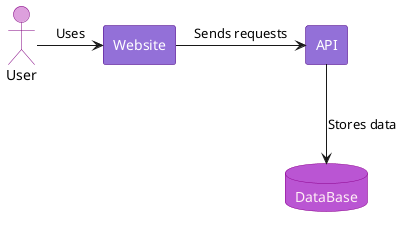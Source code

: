 @startuml context

skinparam rectangle {
    BackgroundColor MediumPurple
    BorderColor Indigo
    FontColor White
}
skinparam actor {
    BackgroundColor Plum
    BorderColor Purple
    FontColor Black
}
skinparam database {
    BackgroundColor MediumOrchid
    BorderColor DarkMagenta
    FontColor LavenderBlush
}

rectangle Website
rectangle API
actor User
database DataBase

User -right-> Website : Uses
Website -> API : Sends requests
API --> DataBase : Stores data

@enduml